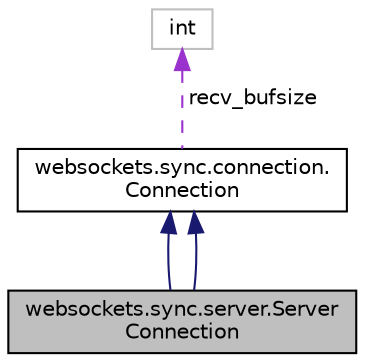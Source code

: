 digraph "websockets.sync.server.ServerConnection"
{
 // LATEX_PDF_SIZE
  edge [fontname="Helvetica",fontsize="10",labelfontname="Helvetica",labelfontsize="10"];
  node [fontname="Helvetica",fontsize="10",shape=record];
  Node1 [label="websockets.sync.server.Server\lConnection",height=0.2,width=0.4,color="black", fillcolor="grey75", style="filled", fontcolor="black",tooltip=" "];
  Node2 -> Node1 [dir="back",color="midnightblue",fontsize="10",style="solid",fontname="Helvetica"];
  Node2 [label="websockets.sync.connection.\lConnection",height=0.2,width=0.4,color="black", fillcolor="white", style="filled",URL="$classwebsockets_1_1sync_1_1connection_1_1Connection.html",tooltip=" "];
  Node3 -> Node2 [dir="back",color="darkorchid3",fontsize="10",style="dashed",label=" recv_bufsize" ,fontname="Helvetica"];
  Node3 [label="int",height=0.2,width=0.4,color="grey75", fillcolor="white", style="filled",tooltip=" "];
  Node2 -> Node1 [dir="back",color="midnightblue",fontsize="10",style="solid",fontname="Helvetica"];
}
